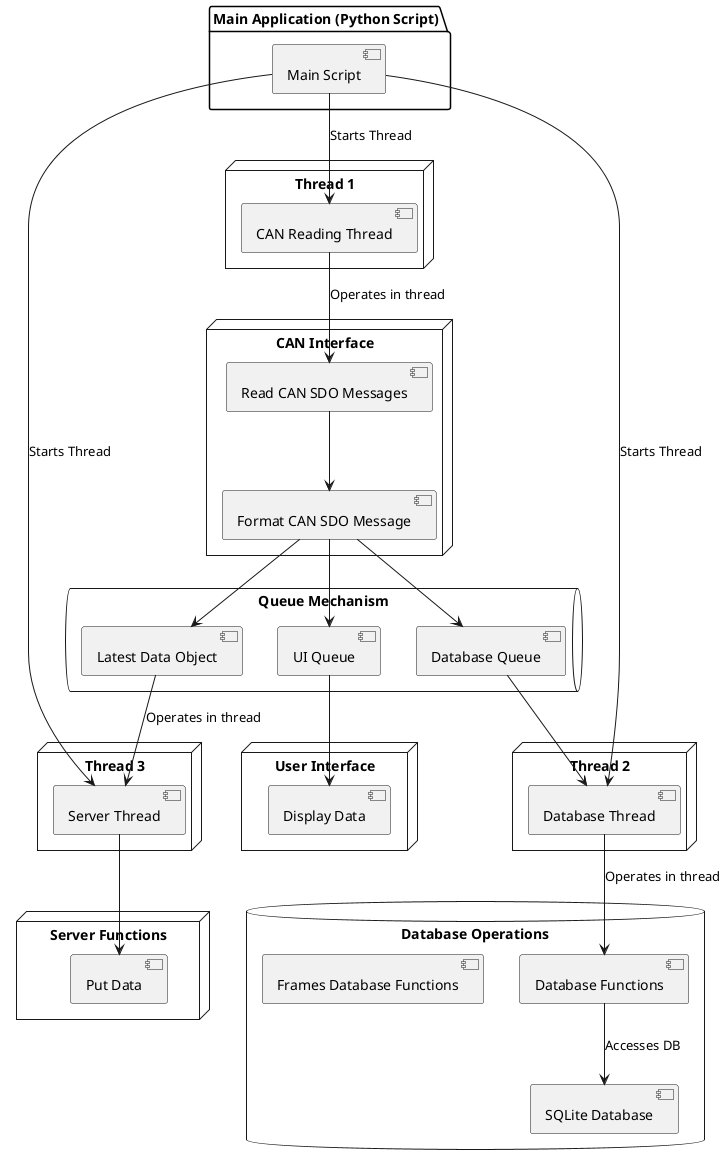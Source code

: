 @startuml

' Main Application
package "Main Application (Python Script)" {
    [Main Script]
}

' Threading
node "Thread 1" {
    [CAN Reading Thread]
    ' [Server Thread]
}

node "Thread 2" {
    [Database Thread]
}

node "Thread 3" {
    [Server Thread]
}

node "Server Functions" {
    [Put Data]
}
' CAN Interface
node "CAN Interface" {
    [Format CAN SDO Message]
    [Read CAN SDO Messages]
}

node "User Interface" {
    [Display Data]
}
' Queue Mechanism
queue "Queue Mechanism" {
    [Database Queue]
    [UI Queue]
    [Latest Data Object]
    
}

' Database Operations
database "Database Operations" {
    [SQLite Database]
    [Database Functions]
    [Frames Database Functions]
}


' Connections

[CAN Reading Thread] --> [Read CAN SDO Messages] : Operates in thread

[Read CAN SDO Messages] --> [Format CAN SDO Message]

[Format CAN SDO Message] --> [Database Queue]
[Format CAN SDO Message] --> [UI Queue]
[Format CAN SDO Message] --> [Latest Data Object] 


[Main Script] --> [CAN Reading Thread] : Starts Thread
[Main Script] --> [Database Thread] : Starts Thread
[Main Script] -> [Server Thread] : Starts Thread

[UI Queue] --> [Display Data]

[Database Functions] --> [SQLite Database] : Accesses DB
[Database Queue] --> [Database Thread]
[Database Thread] --> [Database Functions] : Operates in thread

[Latest Data Object] --> [Server Thread] : Operates in thread
[Server Thread] --> [Put Data]


@enduml

